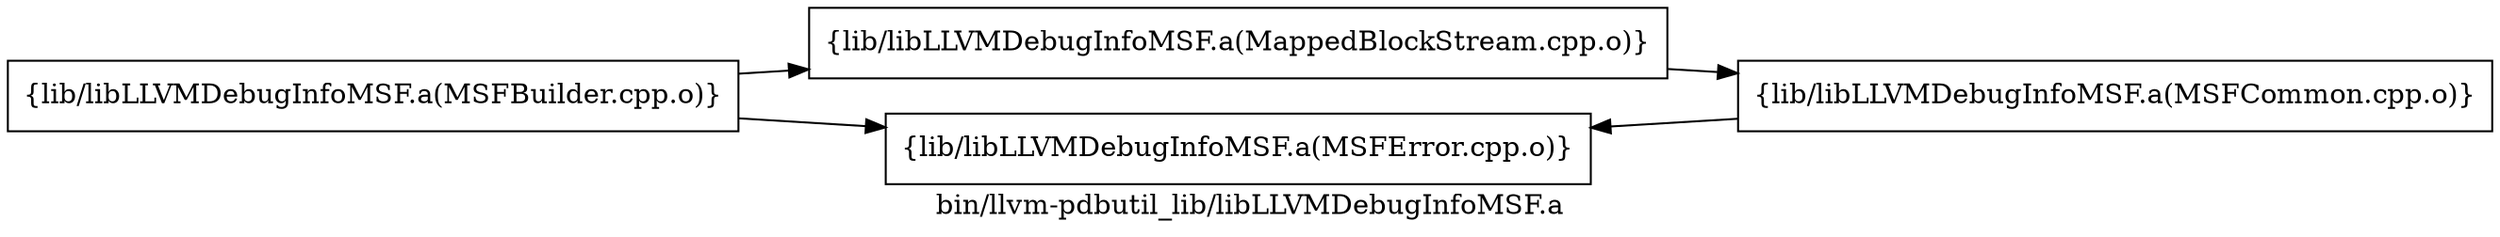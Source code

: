 digraph "bin/llvm-pdbutil_lib/libLLVMDebugInfoMSF.a" {
	label="bin/llvm-pdbutil_lib/libLLVMDebugInfoMSF.a";
	rankdir=LR;
	{ rank=same; Node0x5607bd101968;  }
	{ rank=same; Node0x5607bd101a58; Node0x5607bd0fda98;  }
	{ rank=same; Node0x5607bd101968;  }
	{ rank=same; Node0x5607bd101a58; Node0x5607bd0fda98;  }

	Node0x5607bd101968 [shape=record,shape=box,group=0,label="{lib/libLLVMDebugInfoMSF.a(MSFBuilder.cpp.o)}"];
	Node0x5607bd101968 -> Node0x5607bd101a58;
	Node0x5607bd101968 -> Node0x5607bd0fda98;
	Node0x5607bd101a58 [shape=record,shape=box,group=0,label="{lib/libLLVMDebugInfoMSF.a(MappedBlockStream.cpp.o)}"];
	Node0x5607bd101a58 -> Node0x5607bd1026d8;
	Node0x5607bd0fda98 [shape=record,shape=box,group=0,label="{lib/libLLVMDebugInfoMSF.a(MSFError.cpp.o)}"];
	Node0x5607bd1026d8 [shape=record,shape=box,group=0,label="{lib/libLLVMDebugInfoMSF.a(MSFCommon.cpp.o)}"];
	Node0x5607bd1026d8 -> Node0x5607bd0fda98;
}
